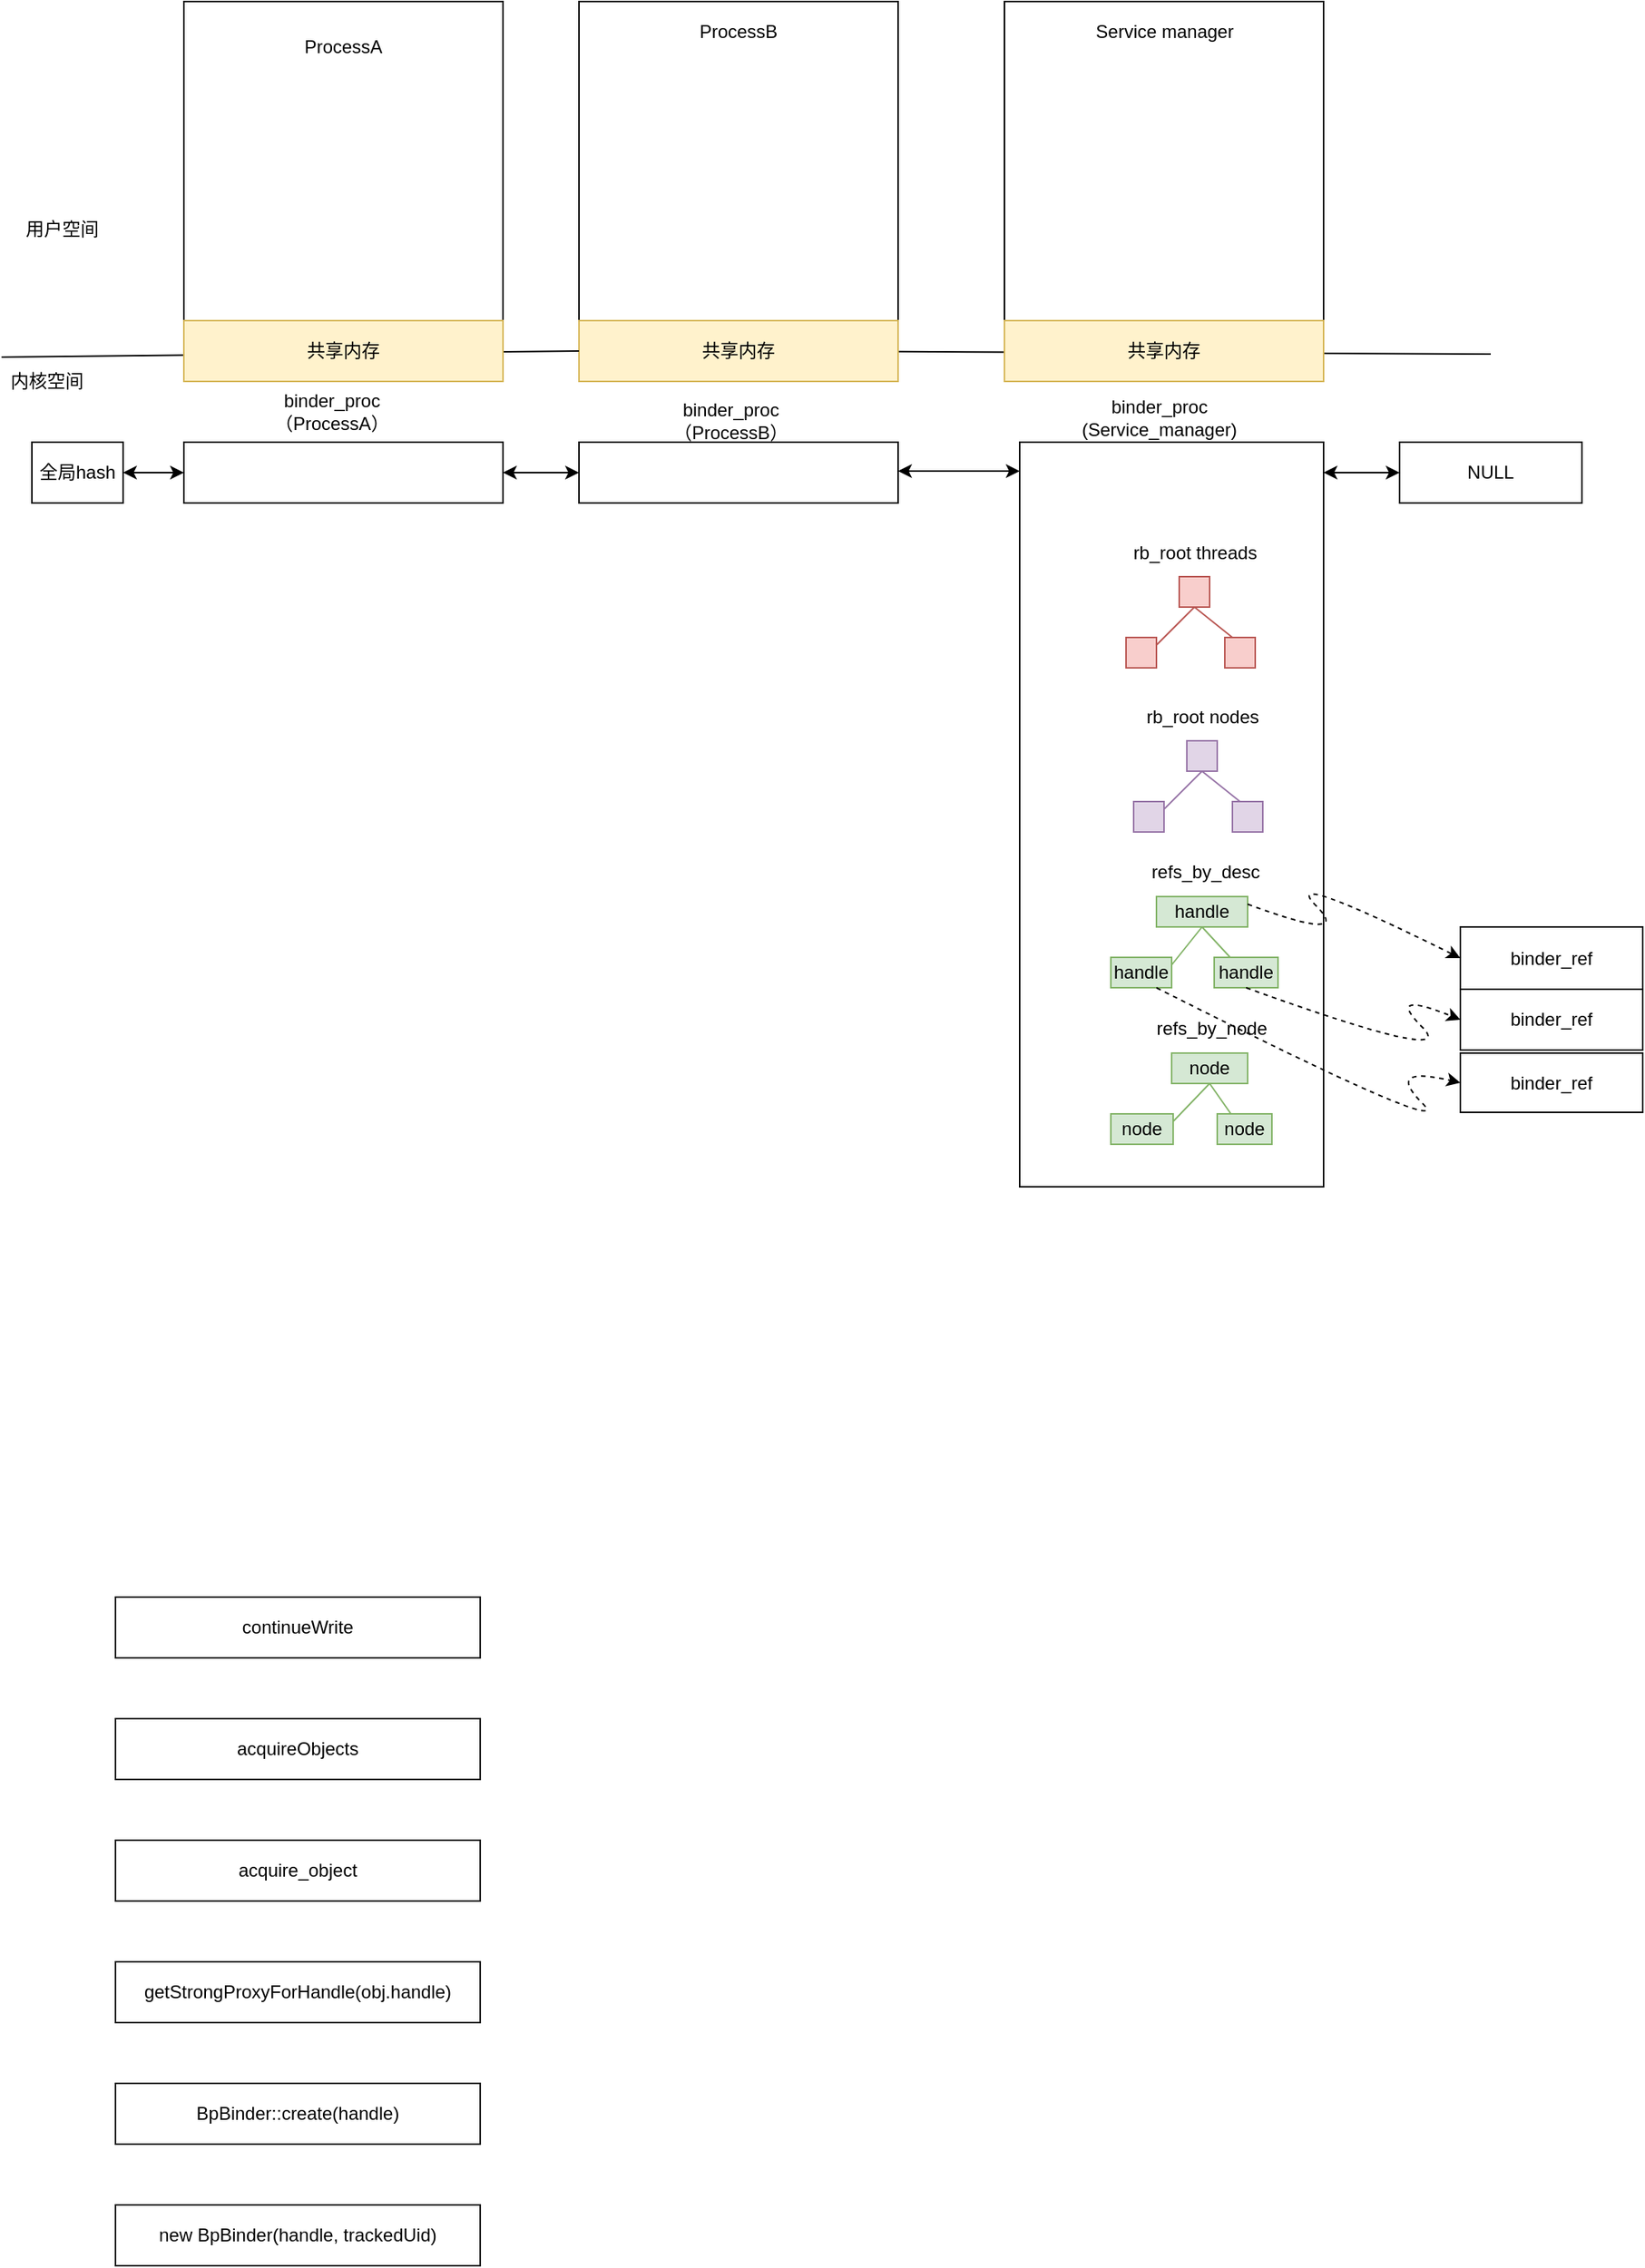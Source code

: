 <mxfile version="10.7.5" type="github"><diagram id="1sXiraTIBglfISHSvtad" name="Page-1"><mxGraphModel dx="1394" dy="747" grid="1" gridSize="10" guides="1" tooltips="1" connect="1" arrows="1" fold="1" page="1" pageScale="1" pageWidth="850" pageHeight="1100" math="0" shadow="0"><root><mxCell id="0"/><mxCell id="1" parent="0"/><mxCell id="0d6eaKr1Ci8hTSFh0KUv-1" value="" style="endArrow=none;html=1;" edge="1" parent="1" source="0d6eaKr1Ci8hTSFh0KUv-19"><mxGeometry width="50" height="50" relative="1" as="geometry"><mxPoint y="260" as="sourcePoint"/><mxPoint x="980" y="262" as="targetPoint"/></mxGeometry></mxCell><mxCell id="0d6eaKr1Ci8hTSFh0KUv-2" value="用户空间" style="text;html=1;strokeColor=none;fillColor=none;align=center;verticalAlign=middle;whiteSpace=wrap;rounded=0;" vertex="1" parent="1"><mxGeometry x="10" y="170" width="60" height="20" as="geometry"/></mxCell><mxCell id="0d6eaKr1Ci8hTSFh0KUv-3" value="内核空间" style="text;html=1;strokeColor=none;fillColor=none;align=center;verticalAlign=middle;whiteSpace=wrap;rounded=0;" vertex="1" parent="1"><mxGeometry y="270" width="60" height="20" as="geometry"/></mxCell><mxCell id="0d6eaKr1Ci8hTSFh0KUv-4" value="" style="rounded=0;whiteSpace=wrap;html=1;" vertex="1" parent="1"><mxGeometry x="120" y="30" width="210" height="210" as="geometry"/></mxCell><mxCell id="0d6eaKr1Ci8hTSFh0KUv-5" value="ProcessA" style="text;html=1;strokeColor=none;fillColor=none;align=center;verticalAlign=middle;whiteSpace=wrap;rounded=0;" vertex="1" parent="1"><mxGeometry x="205" y="50" width="40" height="20" as="geometry"/></mxCell><mxCell id="0d6eaKr1Ci8hTSFh0KUv-6" value="" style="rounded=0;whiteSpace=wrap;html=1;" vertex="1" parent="1"><mxGeometry x="380" y="30" width="210" height="210" as="geometry"/></mxCell><mxCell id="0d6eaKr1Ci8hTSFh0KUv-7" value="ProcessB" style="text;html=1;strokeColor=none;fillColor=none;align=center;verticalAlign=middle;whiteSpace=wrap;rounded=0;" vertex="1" parent="1"><mxGeometry x="465" y="40" width="40" height="20" as="geometry"/></mxCell><mxCell id="0d6eaKr1Ci8hTSFh0KUv-8" value="" style="rounded=0;whiteSpace=wrap;html=1;" vertex="1" parent="1"><mxGeometry x="660" y="30" width="210" height="210" as="geometry"/></mxCell><mxCell id="0d6eaKr1Ci8hTSFh0KUv-10" value="Service manager" style="text;html=1;strokeColor=none;fillColor=none;align=center;verticalAlign=middle;whiteSpace=wrap;rounded=0;" vertex="1" parent="1"><mxGeometry x="707.5" y="40" width="115" height="20" as="geometry"/></mxCell><mxCell id="0d6eaKr1Ci8hTSFh0KUv-11" value="acquire_object" style="rounded=0;whiteSpace=wrap;html=1;" vertex="1" parent="1"><mxGeometry x="75" y="1240" width="240" height="40" as="geometry"/></mxCell><mxCell id="0d6eaKr1Ci8hTSFh0KUv-12" value="getStrongProxyForHandle(obj.handle)" style="rounded=0;whiteSpace=wrap;html=1;" vertex="1" parent="1"><mxGeometry x="75" y="1320" width="240" height="40" as="geometry"/></mxCell><mxCell id="0d6eaKr1Ci8hTSFh0KUv-13" value="BpBinder::create(handle)&lt;br&gt;" style="rounded=0;whiteSpace=wrap;html=1;" vertex="1" parent="1"><mxGeometry x="75" y="1400" width="240" height="40" as="geometry"/></mxCell><mxCell id="0d6eaKr1Ci8hTSFh0KUv-15" value="&lt;span&gt;new BpBinder(handle, trackedUid)&lt;/span&gt;&lt;br&gt;" style="rounded=0;whiteSpace=wrap;html=1;" vertex="1" parent="1"><mxGeometry x="75" y="1480" width="240" height="40" as="geometry"/></mxCell><mxCell id="0d6eaKr1Ci8hTSFh0KUv-16" value="acquireObjects" style="rounded=0;whiteSpace=wrap;html=1;" vertex="1" parent="1"><mxGeometry x="75" y="1160" width="240" height="40" as="geometry"/></mxCell><mxCell id="0d6eaKr1Ci8hTSFh0KUv-17" value="continueWrite" style="rounded=0;whiteSpace=wrap;html=1;" vertex="1" parent="1"><mxGeometry x="75" y="1080" width="240" height="40" as="geometry"/></mxCell><mxCell id="0d6eaKr1Ci8hTSFh0KUv-19" value="共享内存" style="rounded=0;whiteSpace=wrap;html=1;fillColor=#fff2cc;strokeColor=#d6b656;" vertex="1" parent="1"><mxGeometry x="380" y="240" width="210" height="40" as="geometry"/></mxCell><mxCell id="0d6eaKr1Ci8hTSFh0KUv-20" value="" style="endArrow=none;html=1;entryX=0;entryY=0.5;entryDx=0;entryDy=0;" edge="1" parent="1" target="0d6eaKr1Ci8hTSFh0KUv-19"><mxGeometry width="50" height="50" relative="1" as="geometry"><mxPoint y="264" as="sourcePoint"/><mxPoint x="350" y="290" as="targetPoint"/></mxGeometry></mxCell><mxCell id="0d6eaKr1Ci8hTSFh0KUv-21" value="共享内存" style="rounded=0;whiteSpace=wrap;html=1;fillColor=#fff2cc;strokeColor=#d6b656;" vertex="1" parent="1"><mxGeometry x="660" y="240" width="210" height="40" as="geometry"/></mxCell><mxCell id="0d6eaKr1Ci8hTSFh0KUv-18" value="共享内存" style="rounded=0;whiteSpace=wrap;html=1;fillColor=#fff2cc;strokeColor=#d6b656;" vertex="1" parent="1"><mxGeometry x="120" y="240" width="210" height="40" as="geometry"/></mxCell><mxCell id="0d6eaKr1Ci8hTSFh0KUv-22" value="" style="rounded=0;whiteSpace=wrap;html=1;" vertex="1" parent="1"><mxGeometry x="120" y="320" width="210" height="40" as="geometry"/></mxCell><mxCell id="0d6eaKr1Ci8hTSFh0KUv-23" value="" style="rounded=0;whiteSpace=wrap;html=1;" vertex="1" parent="1"><mxGeometry x="380" y="320" width="210" height="40" as="geometry"/></mxCell><mxCell id="0d6eaKr1Ci8hTSFh0KUv-24" value="" style="rounded=0;whiteSpace=wrap;html=1;" vertex="1" parent="1"><mxGeometry x="670" y="320" width="200" height="490" as="geometry"/></mxCell><mxCell id="0d6eaKr1Ci8hTSFh0KUv-25" value="NULL" style="rounded=0;whiteSpace=wrap;html=1;" vertex="1" parent="1"><mxGeometry x="920" y="320" width="120" height="40" as="geometry"/></mxCell><mxCell id="0d6eaKr1Ci8hTSFh0KUv-26" value="全局hash" style="rounded=0;whiteSpace=wrap;html=1;" vertex="1" parent="1"><mxGeometry x="20" y="320" width="60" height="40" as="geometry"/></mxCell><mxCell id="0d6eaKr1Ci8hTSFh0KUv-27" value="" style="endArrow=classic;startArrow=classic;html=1;entryX=0;entryY=0.5;entryDx=0;entryDy=0;exitX=1;exitY=0.5;exitDx=0;exitDy=0;" edge="1" parent="1" source="0d6eaKr1Ci8hTSFh0KUv-26" target="0d6eaKr1Ci8hTSFh0KUv-22"><mxGeometry width="50" height="50" relative="1" as="geometry"><mxPoint x="95" y="360" as="sourcePoint"/><mxPoint x="145" y="310" as="targetPoint"/></mxGeometry></mxCell><mxCell id="0d6eaKr1Ci8hTSFh0KUv-28" value="" style="endArrow=classic;startArrow=classic;html=1;entryX=0;entryY=0.5;entryDx=0;entryDy=0;" edge="1" parent="1" source="0d6eaKr1Ci8hTSFh0KUv-22" target="0d6eaKr1Ci8hTSFh0KUv-23"><mxGeometry width="50" height="50" relative="1" as="geometry"><mxPoint x="390" y="385" as="sourcePoint"/><mxPoint x="440" y="335" as="targetPoint"/></mxGeometry></mxCell><mxCell id="0d6eaKr1Ci8hTSFh0KUv-29" value="" style="endArrow=classic;startArrow=classic;html=1;" edge="1" parent="1"><mxGeometry width="50" height="50" relative="1" as="geometry"><mxPoint x="590" y="339" as="sourcePoint"/><mxPoint x="670" y="339" as="targetPoint"/></mxGeometry></mxCell><mxCell id="0d6eaKr1Ci8hTSFh0KUv-30" value="" style="endArrow=classic;startArrow=classic;html=1;" edge="1" parent="1"><mxGeometry width="50" height="50" relative="1" as="geometry"><mxPoint x="870" y="340" as="sourcePoint"/><mxPoint x="920" y="340" as="targetPoint"/></mxGeometry></mxCell><mxCell id="0d6eaKr1Ci8hTSFh0KUv-31" value="" style="rounded=0;whiteSpace=wrap;html=1;fillColor=#f8cecc;strokeColor=#b85450;" vertex="1" parent="1"><mxGeometry x="740" y="448.5" width="20" height="20" as="geometry"/></mxCell><mxCell id="0d6eaKr1Ci8hTSFh0KUv-32" value="" style="rounded=0;whiteSpace=wrap;html=1;fillColor=#f8cecc;strokeColor=#b85450;" vertex="1" parent="1"><mxGeometry x="805" y="448.5" width="20" height="20" as="geometry"/></mxCell><mxCell id="0d6eaKr1Ci8hTSFh0KUv-33" value="" style="rounded=0;whiteSpace=wrap;html=1;fillColor=#f8cecc;strokeColor=#b85450;" vertex="1" parent="1"><mxGeometry x="775" y="408.5" width="20" height="20" as="geometry"/></mxCell><mxCell id="0d6eaKr1Ci8hTSFh0KUv-35" value="rb_root threads" style="text;html=1;align=center;" vertex="1" parent="1"><mxGeometry x="750" y="378.5" width="70" height="30" as="geometry"/></mxCell><mxCell id="0d6eaKr1Ci8hTSFh0KUv-49" value="" style="endArrow=none;html=1;entryX=0.5;entryY=1;entryDx=0;entryDy=0;exitX=1;exitY=0.25;exitDx=0;exitDy=0;fillColor=#f8cecc;strokeColor=#b85450;" edge="1" parent="1" source="0d6eaKr1Ci8hTSFh0KUv-31" target="0d6eaKr1Ci8hTSFh0KUv-33"><mxGeometry width="50" height="50" relative="1" as="geometry"><mxPoint x="750" y="468.5" as="sourcePoint"/><mxPoint x="800" y="418.5" as="targetPoint"/></mxGeometry></mxCell><mxCell id="0d6eaKr1Ci8hTSFh0KUv-50" value="" style="endArrow=none;html=1;entryX=0.5;entryY=1;entryDx=0;entryDy=0;exitX=0.25;exitY=0;exitDx=0;exitDy=0;fillColor=#f8cecc;strokeColor=#b85450;" edge="1" parent="1" source="0d6eaKr1Ci8hTSFh0KUv-32" target="0d6eaKr1Ci8hTSFh0KUv-33"><mxGeometry width="50" height="50" relative="1" as="geometry"><mxPoint x="710" y="538.5" as="sourcePoint"/><mxPoint x="760" y="488.5" as="targetPoint"/></mxGeometry></mxCell><mxCell id="0d6eaKr1Ci8hTSFh0KUv-52" value="" style="rounded=0;whiteSpace=wrap;html=1;fillColor=#e1d5e7;strokeColor=#9673a6;" vertex="1" parent="1"><mxGeometry x="745" y="556.5" width="20" height="20" as="geometry"/></mxCell><mxCell id="0d6eaKr1Ci8hTSFh0KUv-53" value="" style="rounded=0;whiteSpace=wrap;html=1;fillColor=#e1d5e7;strokeColor=#9673a6;" vertex="1" parent="1"><mxGeometry x="810" y="556.5" width="20" height="20" as="geometry"/></mxCell><mxCell id="0d6eaKr1Ci8hTSFh0KUv-54" value="" style="rounded=0;whiteSpace=wrap;html=1;fillColor=#e1d5e7;strokeColor=#9673a6;" vertex="1" parent="1"><mxGeometry x="780" y="516.5" width="20" height="20" as="geometry"/></mxCell><mxCell id="0d6eaKr1Ci8hTSFh0KUv-55" value="rb_root nodes" style="text;html=1;align=center;" vertex="1" parent="1"><mxGeometry x="755" y="486.5" width="70" height="30" as="geometry"/></mxCell><mxCell id="0d6eaKr1Ci8hTSFh0KUv-56" value="" style="endArrow=none;html=1;entryX=0.5;entryY=1;entryDx=0;entryDy=0;exitX=1;exitY=0.25;exitDx=0;exitDy=0;fillColor=#e1d5e7;strokeColor=#9673a6;" edge="1" parent="1" source="0d6eaKr1Ci8hTSFh0KUv-52" target="0d6eaKr1Ci8hTSFh0KUv-54"><mxGeometry width="50" height="50" relative="1" as="geometry"><mxPoint x="755" y="576.5" as="sourcePoint"/><mxPoint x="805" y="526.5" as="targetPoint"/></mxGeometry></mxCell><mxCell id="0d6eaKr1Ci8hTSFh0KUv-57" value="" style="endArrow=none;html=1;entryX=0.5;entryY=1;entryDx=0;entryDy=0;exitX=0.25;exitY=0;exitDx=0;exitDy=0;fillColor=#e1d5e7;strokeColor=#9673a6;" edge="1" parent="1" source="0d6eaKr1Ci8hTSFh0KUv-53" target="0d6eaKr1Ci8hTSFh0KUv-54"><mxGeometry width="50" height="50" relative="1" as="geometry"><mxPoint x="715" y="646.5" as="sourcePoint"/><mxPoint x="765" y="596.5" as="targetPoint"/></mxGeometry></mxCell><mxCell id="0d6eaKr1Ci8hTSFh0KUv-64" value="handle" style="rounded=0;whiteSpace=wrap;html=1;fillColor=#d5e8d4;strokeColor=#82b366;" vertex="1" parent="1"><mxGeometry x="730" y="659" width="40" height="20" as="geometry"/></mxCell><mxCell id="0d6eaKr1Ci8hTSFh0KUv-65" value="handle" style="rounded=0;whiteSpace=wrap;html=1;fillColor=#d5e8d4;strokeColor=#82b366;" vertex="1" parent="1"><mxGeometry x="798" y="659" width="42" height="20" as="geometry"/></mxCell><mxCell id="0d6eaKr1Ci8hTSFh0KUv-66" value="handle" style="rounded=0;whiteSpace=wrap;html=1;fillColor=#d5e8d4;strokeColor=#82b366;" vertex="1" parent="1"><mxGeometry x="760" y="619" width="60" height="20" as="geometry"/></mxCell><mxCell id="0d6eaKr1Ci8hTSFh0KUv-67" value="refs_by_desc" style="text;html=1;align=center;" vertex="1" parent="1"><mxGeometry x="757" y="588.5" width="70" height="30" as="geometry"/></mxCell><mxCell id="0d6eaKr1Ci8hTSFh0KUv-68" value="" style="endArrow=none;html=1;entryX=0.5;entryY=1;entryDx=0;entryDy=0;exitX=1;exitY=0.25;exitDx=0;exitDy=0;fillColor=#d5e8d4;strokeColor=#82b366;" edge="1" parent="1" source="0d6eaKr1Ci8hTSFh0KUv-64" target="0d6eaKr1Ci8hTSFh0KUv-66"><mxGeometry width="50" height="50" relative="1" as="geometry"><mxPoint x="757" y="678.5" as="sourcePoint"/><mxPoint x="807" y="628.5" as="targetPoint"/></mxGeometry></mxCell><mxCell id="0d6eaKr1Ci8hTSFh0KUv-69" value="" style="endArrow=none;html=1;entryX=0.5;entryY=1;entryDx=0;entryDy=0;exitX=0.25;exitY=0;exitDx=0;exitDy=0;fillColor=#d5e8d4;strokeColor=#82b366;" edge="1" parent="1" source="0d6eaKr1Ci8hTSFh0KUv-65" target="0d6eaKr1Ci8hTSFh0KUv-66"><mxGeometry width="50" height="50" relative="1" as="geometry"><mxPoint x="717" y="748.5" as="sourcePoint"/><mxPoint x="767" y="698.5" as="targetPoint"/></mxGeometry></mxCell><mxCell id="0d6eaKr1Ci8hTSFh0KUv-70" value="node" style="rounded=0;whiteSpace=wrap;html=1;fillColor=#d5e8d4;strokeColor=#82b366;" vertex="1" parent="1"><mxGeometry x="730" y="762" width="41" height="20" as="geometry"/></mxCell><mxCell id="0d6eaKr1Ci8hTSFh0KUv-71" value="node" style="rounded=0;whiteSpace=wrap;html=1;fillColor=#d5e8d4;strokeColor=#82b366;" vertex="1" parent="1"><mxGeometry x="800" y="762" width="36" height="20" as="geometry"/></mxCell><mxCell id="0d6eaKr1Ci8hTSFh0KUv-72" value="node" style="rounded=0;whiteSpace=wrap;html=1;fillColor=#d5e8d4;strokeColor=#82b366;" vertex="1" parent="1"><mxGeometry x="770" y="722" width="50" height="20" as="geometry"/></mxCell><mxCell id="0d6eaKr1Ci8hTSFh0KUv-73" value="refs_by_node" style="text;html=1;align=center;" vertex="1" parent="1"><mxGeometry x="761" y="691.5" width="70" height="30" as="geometry"/></mxCell><mxCell id="0d6eaKr1Ci8hTSFh0KUv-74" value="" style="endArrow=none;html=1;entryX=0.5;entryY=1;entryDx=0;entryDy=0;exitX=1;exitY=0.25;exitDx=0;exitDy=0;fillColor=#d5e8d4;strokeColor=#82b366;" edge="1" parent="1" source="0d6eaKr1Ci8hTSFh0KUv-70" target="0d6eaKr1Ci8hTSFh0KUv-72"><mxGeometry width="50" height="50" relative="1" as="geometry"><mxPoint x="761" y="781.5" as="sourcePoint"/><mxPoint x="811" y="731.5" as="targetPoint"/></mxGeometry></mxCell><mxCell id="0d6eaKr1Ci8hTSFh0KUv-75" value="" style="endArrow=none;html=1;entryX=0.5;entryY=1;entryDx=0;entryDy=0;exitX=0.25;exitY=0;exitDx=0;exitDy=0;fillColor=#d5e8d4;strokeColor=#82b366;" edge="1" parent="1" source="0d6eaKr1Ci8hTSFh0KUv-71" target="0d6eaKr1Ci8hTSFh0KUv-72"><mxGeometry width="50" height="50" relative="1" as="geometry"><mxPoint x="721" y="851.5" as="sourcePoint"/><mxPoint x="771" y="801.5" as="targetPoint"/></mxGeometry></mxCell><mxCell id="0d6eaKr1Ci8hTSFh0KUv-76" value="binder_proc&lt;br&gt;(Service_manager)" style="text;html=1;strokeColor=none;fillColor=none;align=center;verticalAlign=middle;whiteSpace=wrap;rounded=0;" vertex="1" parent="1"><mxGeometry x="742" y="294" width="40" height="20" as="geometry"/></mxCell><mxCell id="0d6eaKr1Ci8hTSFh0KUv-77" value="binder_proc&lt;br&gt;（ProcessB）&lt;br&gt;" style="text;html=1;strokeColor=none;fillColor=none;align=center;verticalAlign=middle;whiteSpace=wrap;rounded=0;" vertex="1" parent="1"><mxGeometry x="460" y="296" width="40" height="20" as="geometry"/></mxCell><mxCell id="0d6eaKr1Ci8hTSFh0KUv-81" value="binder_proc&lt;br&gt;（ProcessA）&lt;br&gt;" style="text;html=1;strokeColor=none;fillColor=none;align=center;verticalAlign=middle;whiteSpace=wrap;rounded=0;" vertex="1" parent="1"><mxGeometry x="195" y="290" width="45" height="20" as="geometry"/></mxCell><mxCell id="0d6eaKr1Ci8hTSFh0KUv-82" value="binder_ref" style="rounded=0;whiteSpace=wrap;html=1;align=center;" vertex="1" parent="1"><mxGeometry x="960" y="639" width="120" height="41" as="geometry"/></mxCell><mxCell id="0d6eaKr1Ci8hTSFh0KUv-83" value="binder_ref" style="rounded=0;whiteSpace=wrap;html=1;align=center;" vertex="1" parent="1"><mxGeometry x="960" y="680" width="120" height="40" as="geometry"/></mxCell><mxCell id="0d6eaKr1Ci8hTSFh0KUv-84" value="binder_ref" style="rounded=0;whiteSpace=wrap;html=1;align=center;" vertex="1" parent="1"><mxGeometry x="960" y="722" width="120" height="39" as="geometry"/></mxCell><mxCell id="0d6eaKr1Ci8hTSFh0KUv-86" value="" style="curved=1;endArrow=classic;html=1;exitX=1;exitY=0.25;exitDx=0;exitDy=0;entryX=0;entryY=0.5;entryDx=0;entryDy=0;dashed=1;" edge="1" parent="1" source="0d6eaKr1Ci8hTSFh0KUv-66" target="0d6eaKr1Ci8hTSFh0KUv-82"><mxGeometry width="50" height="50" relative="1" as="geometry"><mxPoint x="840" y="650" as="sourcePoint"/><mxPoint x="890" y="600" as="targetPoint"/><Array as="points"><mxPoint x="890" y="650"/><mxPoint x="840" y="600"/></Array></mxGeometry></mxCell><mxCell id="0d6eaKr1Ci8hTSFh0KUv-87" value="" style="curved=1;endArrow=classic;html=1;dashed=1;entryX=0;entryY=0.5;entryDx=0;entryDy=0;exitX=0.5;exitY=1;exitDx=0;exitDy=0;" edge="1" parent="1" source="0d6eaKr1Ci8hTSFh0KUv-65" target="0d6eaKr1Ci8hTSFh0KUv-83"><mxGeometry width="50" height="50" relative="1" as="geometry"><mxPoint x="910" y="730" as="sourcePoint"/><mxPoint x="960" y="680" as="targetPoint"/><Array as="points"><mxPoint x="960" y="730"/><mxPoint x="910" y="680"/></Array></mxGeometry></mxCell><mxCell id="0d6eaKr1Ci8hTSFh0KUv-88" value="" style="curved=1;endArrow=classic;html=1;dashed=1;entryX=0;entryY=0.5;entryDx=0;entryDy=0;exitX=0.75;exitY=1;exitDx=0;exitDy=0;" edge="1" parent="1" source="0d6eaKr1Ci8hTSFh0KUv-64" target="0d6eaKr1Ci8hTSFh0KUv-84"><mxGeometry width="50" height="50" relative="1" as="geometry"><mxPoint x="910" y="780" as="sourcePoint"/><mxPoint x="960" y="730" as="targetPoint"/><Array as="points"><mxPoint x="960" y="780"/><mxPoint x="910" y="730"/></Array></mxGeometry></mxCell></root></mxGraphModel></diagram></mxfile>